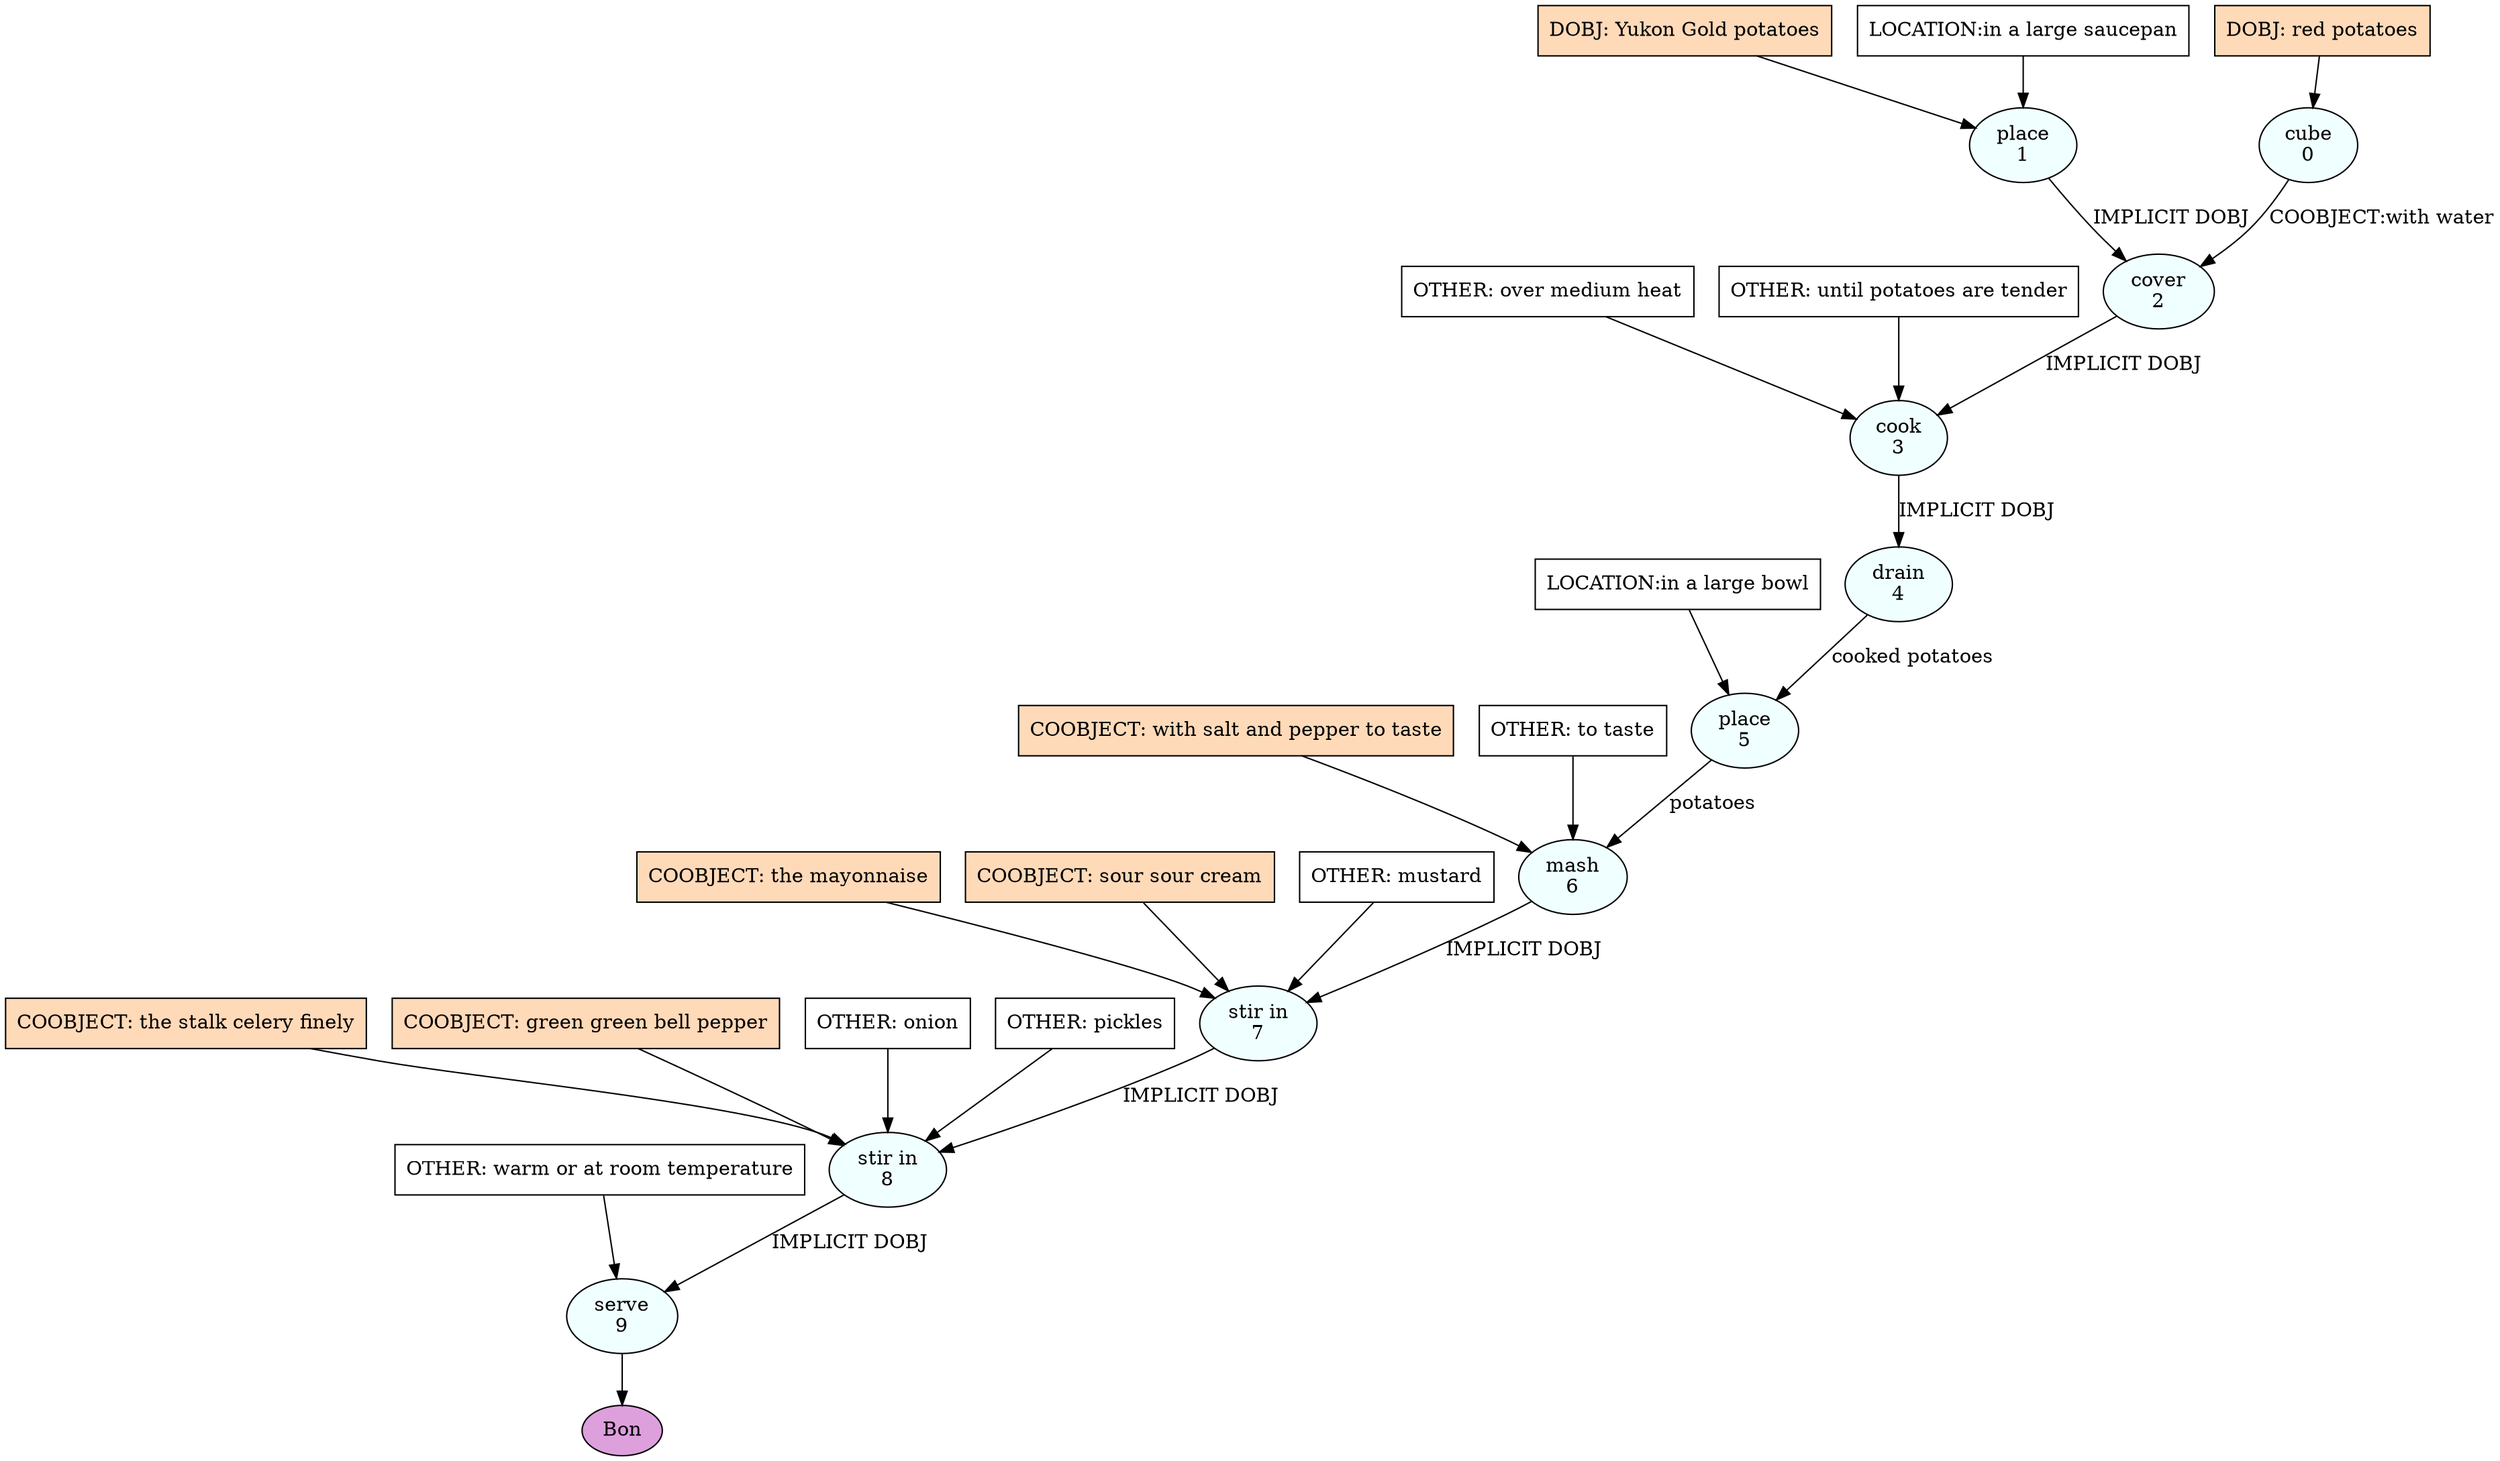digraph recipe {
E0[label="cube
0", shape=oval, style=filled, fillcolor=azure]
E1[label="place
1", shape=oval, style=filled, fillcolor=azure]
E2[label="cover
2", shape=oval, style=filled, fillcolor=azure]
E3[label="cook
3", shape=oval, style=filled, fillcolor=azure]
E4[label="drain
4", shape=oval, style=filled, fillcolor=azure]
E5[label="place
5", shape=oval, style=filled, fillcolor=azure]
E6[label="mash
6", shape=oval, style=filled, fillcolor=azure]
E7[label="stir in
7", shape=oval, style=filled, fillcolor=azure]
E8[label="stir in
8", shape=oval, style=filled, fillcolor=azure]
E9[label="serve
9", shape=oval, style=filled, fillcolor=azure]
D1[label="DOBJ: Yukon Gold potatoes", shape=box, style=filled, fillcolor=peachpuff]
D1 -> E1
P1_0[label="LOCATION:in a large saucepan", shape=box, style=filled, fillcolor=white]
P1_0 -> E1
D0[label="DOBJ: red potatoes", shape=box, style=filled, fillcolor=peachpuff]
D0 -> E0
E1 -> E2 [label="IMPLICIT DOBJ"]
E0 -> E2 [label="COOBJECT:with water"]
E2 -> E3 [label="IMPLICIT DOBJ"]
O3_0_0[label="OTHER: over medium heat", shape=box, style=filled, fillcolor=white]
O3_0_0 -> E3
O3_1_0[label="OTHER: until potatoes are tender", shape=box, style=filled, fillcolor=white]
O3_1_0 -> E3
E3 -> E4 [label="IMPLICIT DOBJ"]
E4 -> E5 [label="cooked potatoes"]
P5_0_0[label="LOCATION:in a large bowl", shape=box, style=filled, fillcolor=white]
P5_0_0 -> E5
E5 -> E6 [label="potatoes"]
P6_0_ing[label="COOBJECT: with salt and pepper to taste", shape=box, style=filled, fillcolor=peachpuff]
P6_0_ing -> E6
O6_0_0[label="OTHER: to taste", shape=box, style=filled, fillcolor=white]
O6_0_0 -> E6
E6 -> E7 [label="IMPLICIT DOBJ"]
P7_0_ing[label="COOBJECT: the mayonnaise", shape=box, style=filled, fillcolor=peachpuff]
P7_0_ing -> E7
P7_1_ing[label="COOBJECT: sour sour cream", shape=box, style=filled, fillcolor=peachpuff]
P7_1_ing -> E7
O7_0_0[label="OTHER: mustard", shape=box, style=filled, fillcolor=white]
O7_0_0 -> E7
E7 -> E8 [label="IMPLICIT DOBJ"]
P8_0_ing[label="COOBJECT: the stalk celery finely", shape=box, style=filled, fillcolor=peachpuff]
P8_0_ing -> E8
P8_1_ing[label="COOBJECT: green green bell pepper", shape=box, style=filled, fillcolor=peachpuff]
P8_1_ing -> E8
O8_0_0[label="OTHER: onion", shape=box, style=filled, fillcolor=white]
O8_0_0 -> E8
O8_1_0[label="OTHER: pickles", shape=box, style=filled, fillcolor=white]
O8_1_0 -> E8
E8 -> E9 [label="IMPLICIT DOBJ"]
O9_0_0[label="OTHER: warm or at room temperature", shape=box, style=filled, fillcolor=white]
O9_0_0 -> E9
EOR[label="Bon", shape=oval, style=filled, fillcolor=plum]
E9 -> EOR
}
